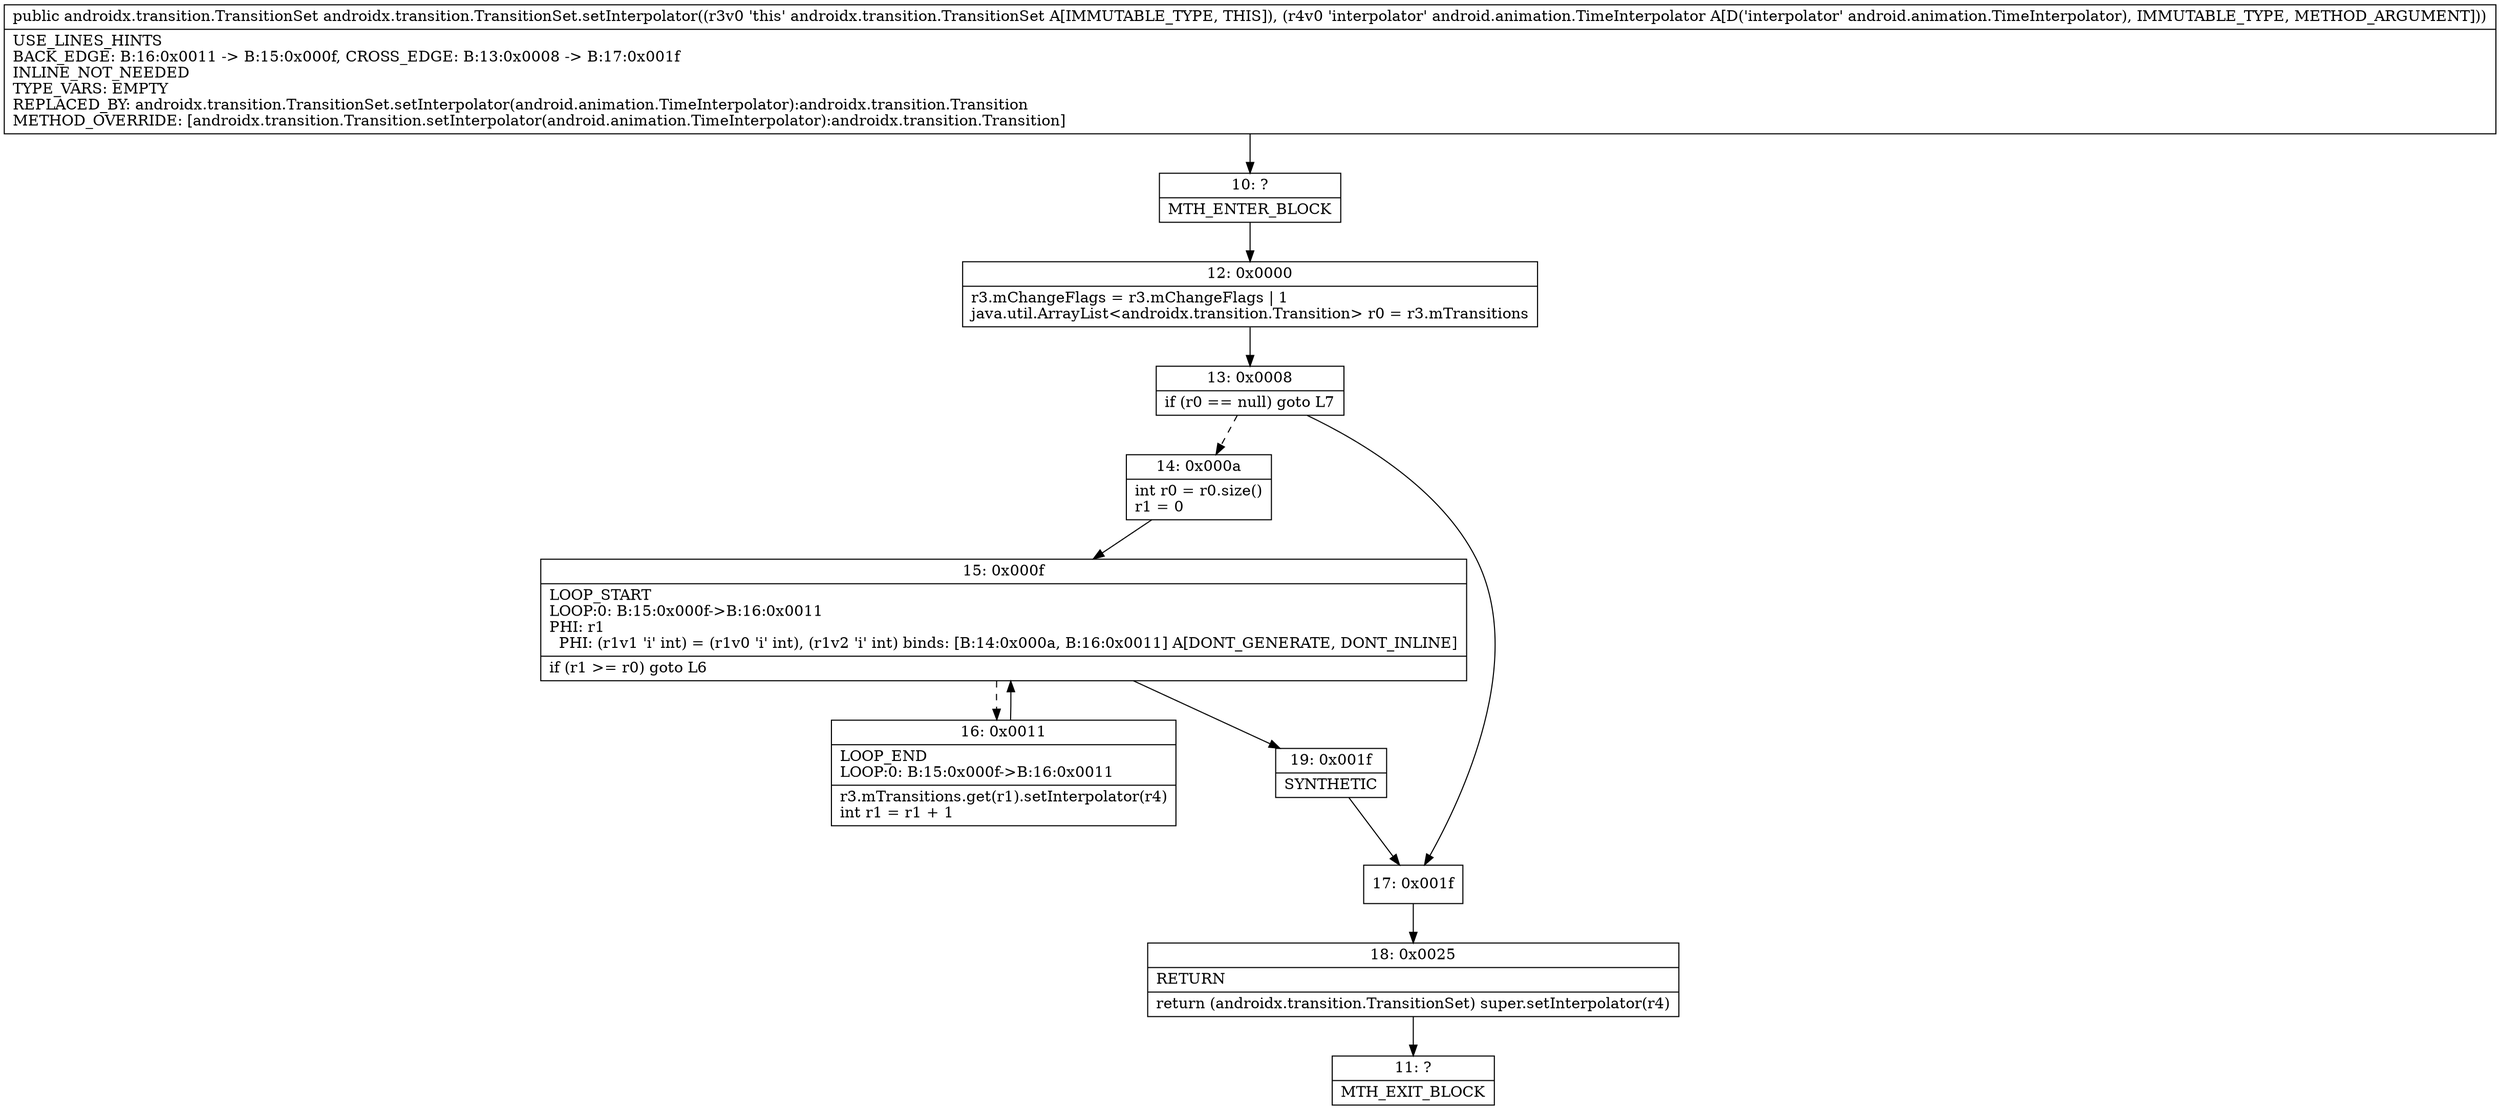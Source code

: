 digraph "CFG forandroidx.transition.TransitionSet.setInterpolator(Landroid\/animation\/TimeInterpolator;)Landroidx\/transition\/TransitionSet;" {
Node_10 [shape=record,label="{10\:\ ?|MTH_ENTER_BLOCK\l}"];
Node_12 [shape=record,label="{12\:\ 0x0000|r3.mChangeFlags = r3.mChangeFlags \| 1\ljava.util.ArrayList\<androidx.transition.Transition\> r0 = r3.mTransitions\l}"];
Node_13 [shape=record,label="{13\:\ 0x0008|if (r0 == null) goto L7\l}"];
Node_14 [shape=record,label="{14\:\ 0x000a|int r0 = r0.size()\lr1 = 0\l}"];
Node_15 [shape=record,label="{15\:\ 0x000f|LOOP_START\lLOOP:0: B:15:0x000f\-\>B:16:0x0011\lPHI: r1 \l  PHI: (r1v1 'i' int) = (r1v0 'i' int), (r1v2 'i' int) binds: [B:14:0x000a, B:16:0x0011] A[DONT_GENERATE, DONT_INLINE]\l|if (r1 \>= r0) goto L6\l}"];
Node_16 [shape=record,label="{16\:\ 0x0011|LOOP_END\lLOOP:0: B:15:0x000f\-\>B:16:0x0011\l|r3.mTransitions.get(r1).setInterpolator(r4)\lint r1 = r1 + 1\l}"];
Node_19 [shape=record,label="{19\:\ 0x001f|SYNTHETIC\l}"];
Node_17 [shape=record,label="{17\:\ 0x001f}"];
Node_18 [shape=record,label="{18\:\ 0x0025|RETURN\l|return (androidx.transition.TransitionSet) super.setInterpolator(r4)\l}"];
Node_11 [shape=record,label="{11\:\ ?|MTH_EXIT_BLOCK\l}"];
MethodNode[shape=record,label="{public androidx.transition.TransitionSet androidx.transition.TransitionSet.setInterpolator((r3v0 'this' androidx.transition.TransitionSet A[IMMUTABLE_TYPE, THIS]), (r4v0 'interpolator' android.animation.TimeInterpolator A[D('interpolator' android.animation.TimeInterpolator), IMMUTABLE_TYPE, METHOD_ARGUMENT]))  | USE_LINES_HINTS\lBACK_EDGE: B:16:0x0011 \-\> B:15:0x000f, CROSS_EDGE: B:13:0x0008 \-\> B:17:0x001f\lINLINE_NOT_NEEDED\lTYPE_VARS: EMPTY\lREPLACED_BY: androidx.transition.TransitionSet.setInterpolator(android.animation.TimeInterpolator):androidx.transition.Transition\lMETHOD_OVERRIDE: [androidx.transition.Transition.setInterpolator(android.animation.TimeInterpolator):androidx.transition.Transition]\l}"];
MethodNode -> Node_10;Node_10 -> Node_12;
Node_12 -> Node_13;
Node_13 -> Node_14[style=dashed];
Node_13 -> Node_17;
Node_14 -> Node_15;
Node_15 -> Node_16[style=dashed];
Node_15 -> Node_19;
Node_16 -> Node_15;
Node_19 -> Node_17;
Node_17 -> Node_18;
Node_18 -> Node_11;
}

